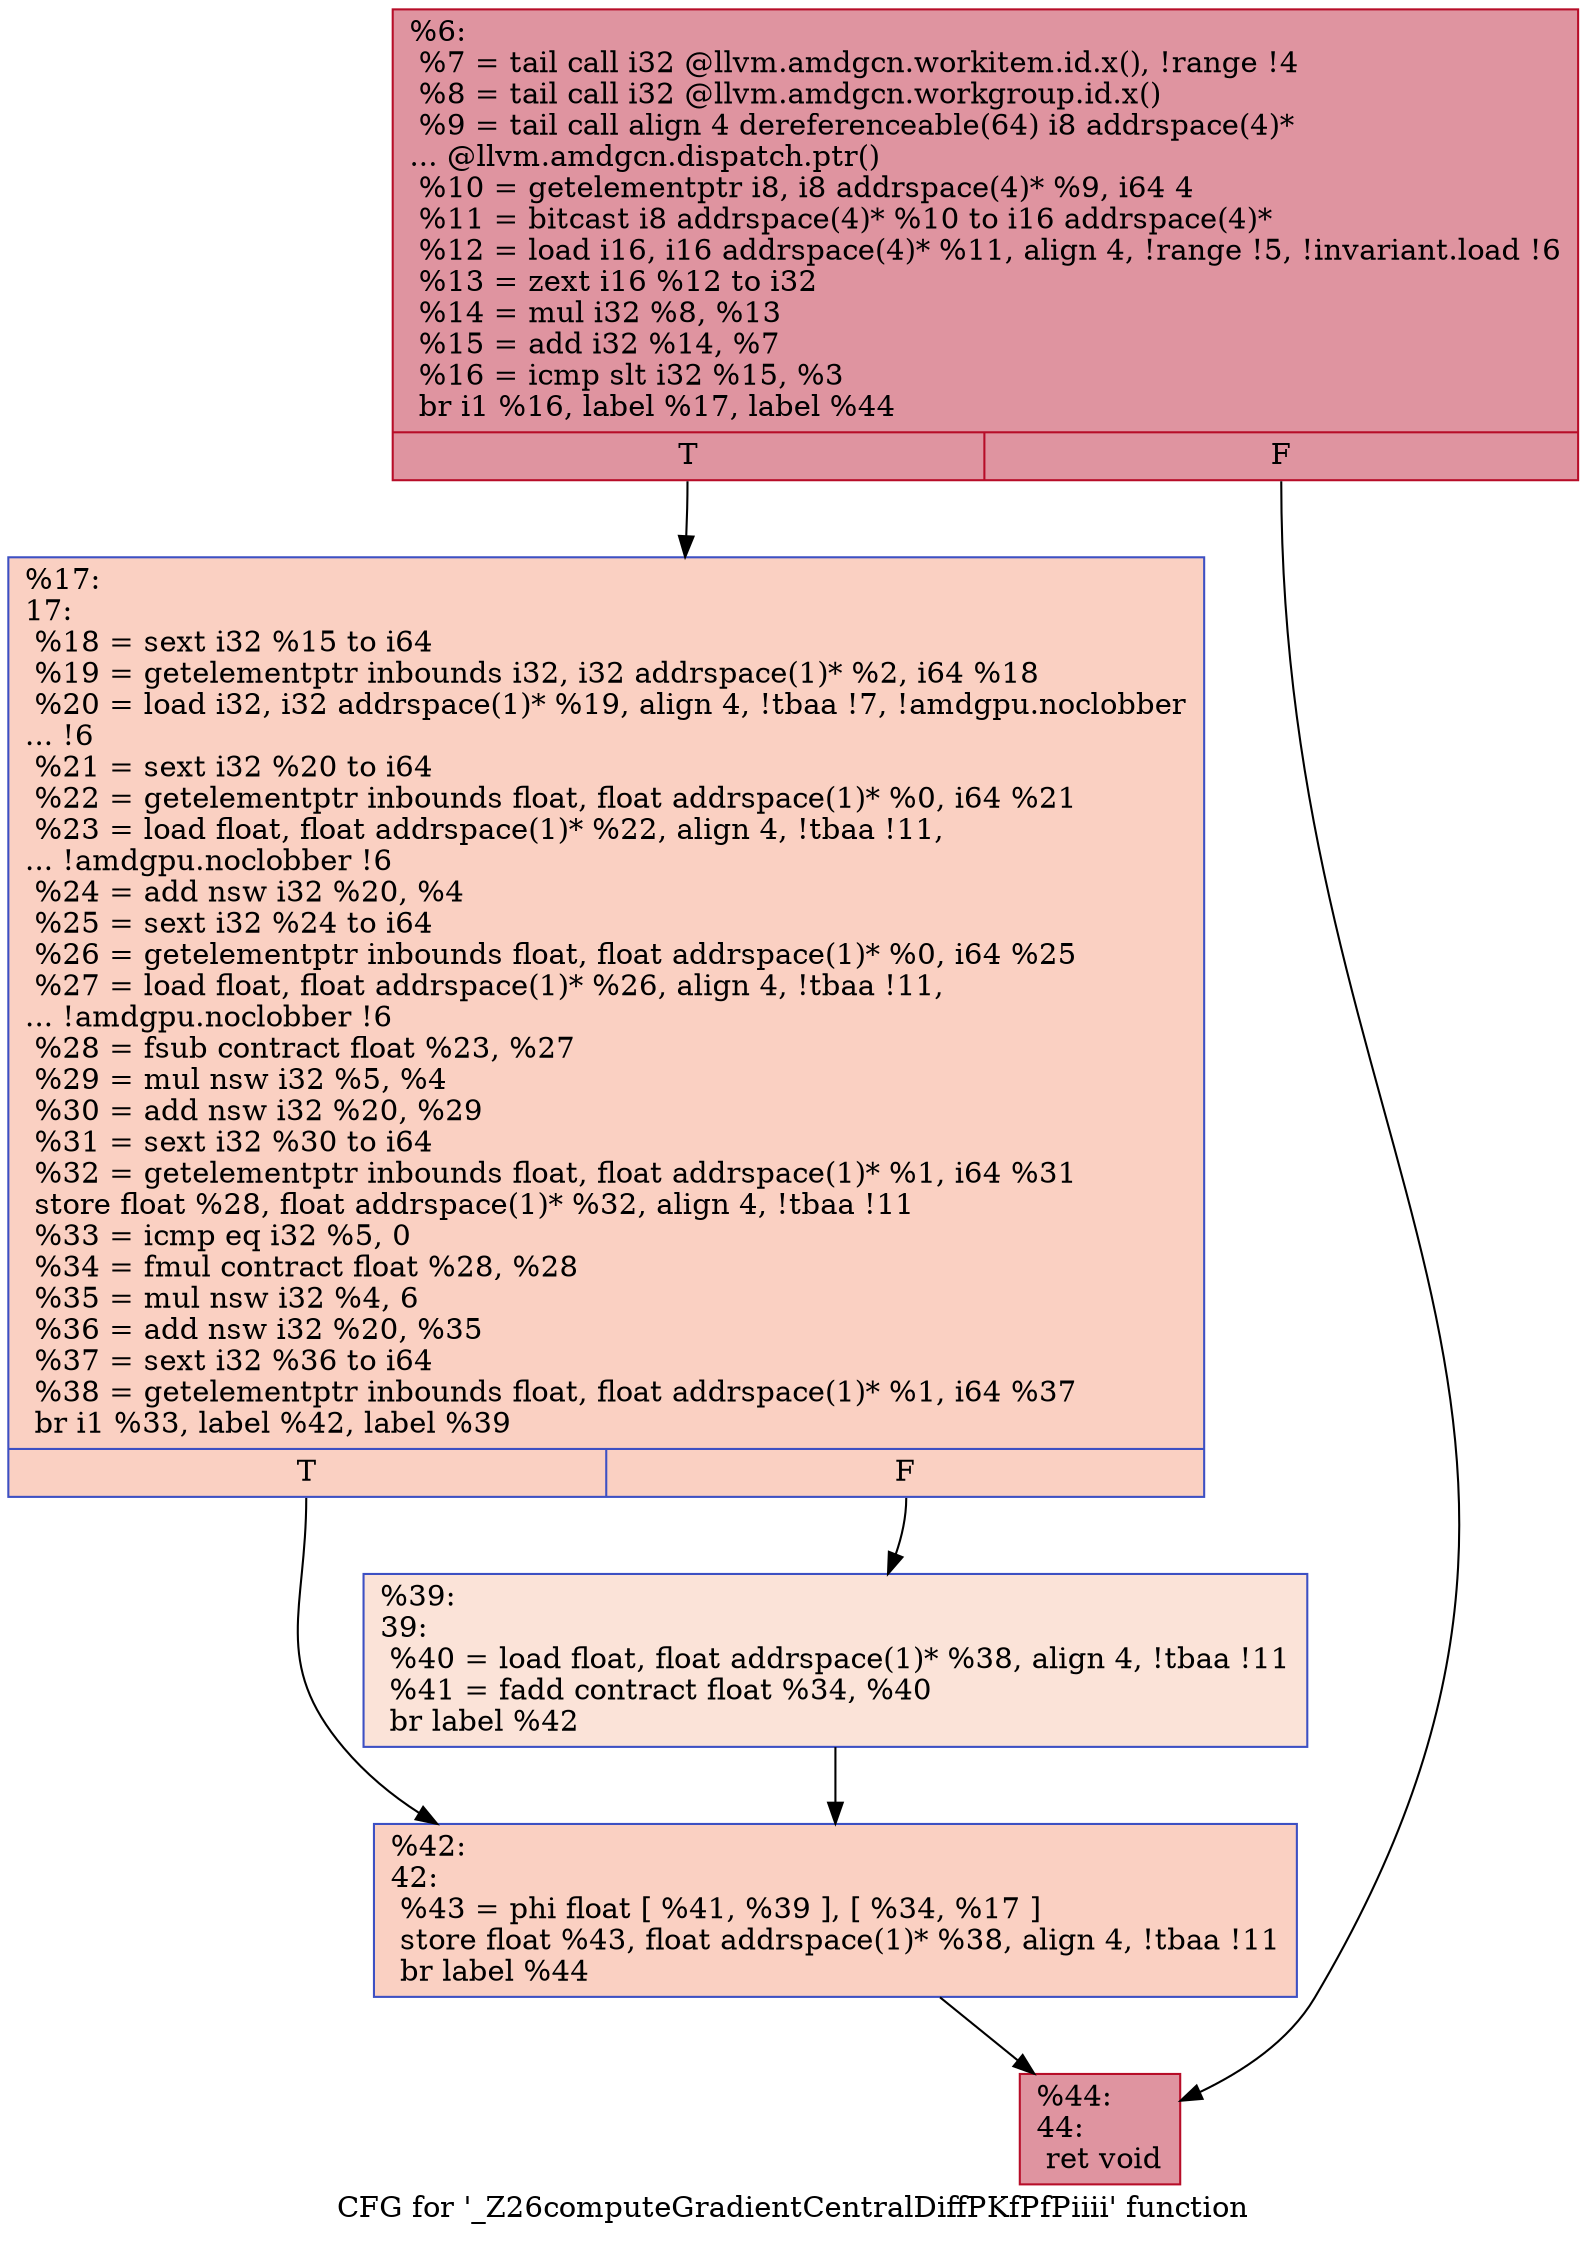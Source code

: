 digraph "CFG for '_Z26computeGradientCentralDiffPKfPfPiiii' function" {
	label="CFG for '_Z26computeGradientCentralDiffPKfPfPiiii' function";

	Node0x529e590 [shape=record,color="#b70d28ff", style=filled, fillcolor="#b70d2870",label="{%6:\l  %7 = tail call i32 @llvm.amdgcn.workitem.id.x(), !range !4\l  %8 = tail call i32 @llvm.amdgcn.workgroup.id.x()\l  %9 = tail call align 4 dereferenceable(64) i8 addrspace(4)*\l... @llvm.amdgcn.dispatch.ptr()\l  %10 = getelementptr i8, i8 addrspace(4)* %9, i64 4\l  %11 = bitcast i8 addrspace(4)* %10 to i16 addrspace(4)*\l  %12 = load i16, i16 addrspace(4)* %11, align 4, !range !5, !invariant.load !6\l  %13 = zext i16 %12 to i32\l  %14 = mul i32 %8, %13\l  %15 = add i32 %14, %7\l  %16 = icmp slt i32 %15, %3\l  br i1 %16, label %17, label %44\l|{<s0>T|<s1>F}}"];
	Node0x529e590:s0 -> Node0x529f510;
	Node0x529e590:s1 -> Node0x52a0590;
	Node0x529f510 [shape=record,color="#3d50c3ff", style=filled, fillcolor="#f3947570",label="{%17:\l17:                                               \l  %18 = sext i32 %15 to i64\l  %19 = getelementptr inbounds i32, i32 addrspace(1)* %2, i64 %18\l  %20 = load i32, i32 addrspace(1)* %19, align 4, !tbaa !7, !amdgpu.noclobber\l... !6\l  %21 = sext i32 %20 to i64\l  %22 = getelementptr inbounds float, float addrspace(1)* %0, i64 %21\l  %23 = load float, float addrspace(1)* %22, align 4, !tbaa !11,\l... !amdgpu.noclobber !6\l  %24 = add nsw i32 %20, %4\l  %25 = sext i32 %24 to i64\l  %26 = getelementptr inbounds float, float addrspace(1)* %0, i64 %25\l  %27 = load float, float addrspace(1)* %26, align 4, !tbaa !11,\l... !amdgpu.noclobber !6\l  %28 = fsub contract float %23, %27\l  %29 = mul nsw i32 %5, %4\l  %30 = add nsw i32 %20, %29\l  %31 = sext i32 %30 to i64\l  %32 = getelementptr inbounds float, float addrspace(1)* %1, i64 %31\l  store float %28, float addrspace(1)* %32, align 4, !tbaa !11\l  %33 = icmp eq i32 %5, 0\l  %34 = fmul contract float %28, %28\l  %35 = mul nsw i32 %4, 6\l  %36 = add nsw i32 %20, %35\l  %37 = sext i32 %36 to i64\l  %38 = getelementptr inbounds float, float addrspace(1)* %1, i64 %37\l  br i1 %33, label %42, label %39\l|{<s0>T|<s1>F}}"];
	Node0x529f510:s0 -> Node0x52a0540;
	Node0x529f510:s1 -> Node0x52a23a0;
	Node0x52a23a0 [shape=record,color="#3d50c3ff", style=filled, fillcolor="#f6bfa670",label="{%39:\l39:                                               \l  %40 = load float, float addrspace(1)* %38, align 4, !tbaa !11\l  %41 = fadd contract float %34, %40\l  br label %42\l}"];
	Node0x52a23a0 -> Node0x52a0540;
	Node0x52a0540 [shape=record,color="#3d50c3ff", style=filled, fillcolor="#f3947570",label="{%42:\l42:                                               \l  %43 = phi float [ %41, %39 ], [ %34, %17 ]\l  store float %43, float addrspace(1)* %38, align 4, !tbaa !11\l  br label %44\l}"];
	Node0x52a0540 -> Node0x52a0590;
	Node0x52a0590 [shape=record,color="#b70d28ff", style=filled, fillcolor="#b70d2870",label="{%44:\l44:                                               \l  ret void\l}"];
}
